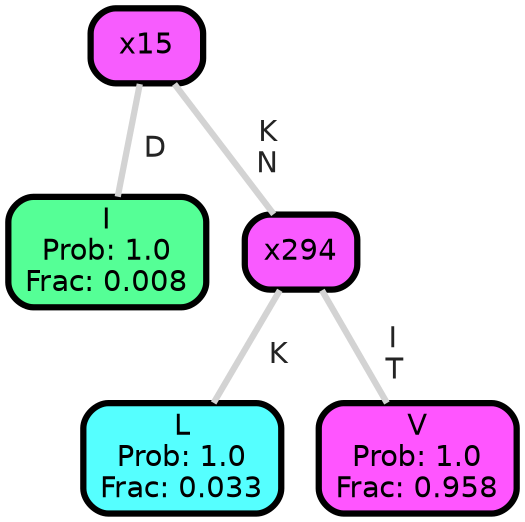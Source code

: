 graph Tree {
node [shape=box, style="filled, rounded",color="black",penwidth="3",fontcolor="black",                 fontname=helvetica] ;
graph [ranksep="0 equally", splines=straight,                 bgcolor=transparent, dpi=200] ;
edge [fontname=helvetica, fontweight=bold,fontcolor=grey14,color=lightgray] ;
0 [label="I
Prob: 1.0
Frac: 0.008", fillcolor="#55ff96"] ;
1 [label="x15", fillcolor="#f75cfe"] ;
2 [label="L
Prob: 1.0
Frac: 0.033", fillcolor="#55ffff"] ;
3 [label="x294", fillcolor="#f95aff"] ;
4 [label="V
Prob: 1.0
Frac: 0.958", fillcolor="#ff55ff"] ;
1 -- 0 [label=" D",penwidth=3] ;
1 -- 3 [label=" K\n N",penwidth=3] ;
3 -- 2 [label=" K",penwidth=3] ;
3 -- 4 [label=" I\n T",penwidth=3] ;
{rank = same;}}